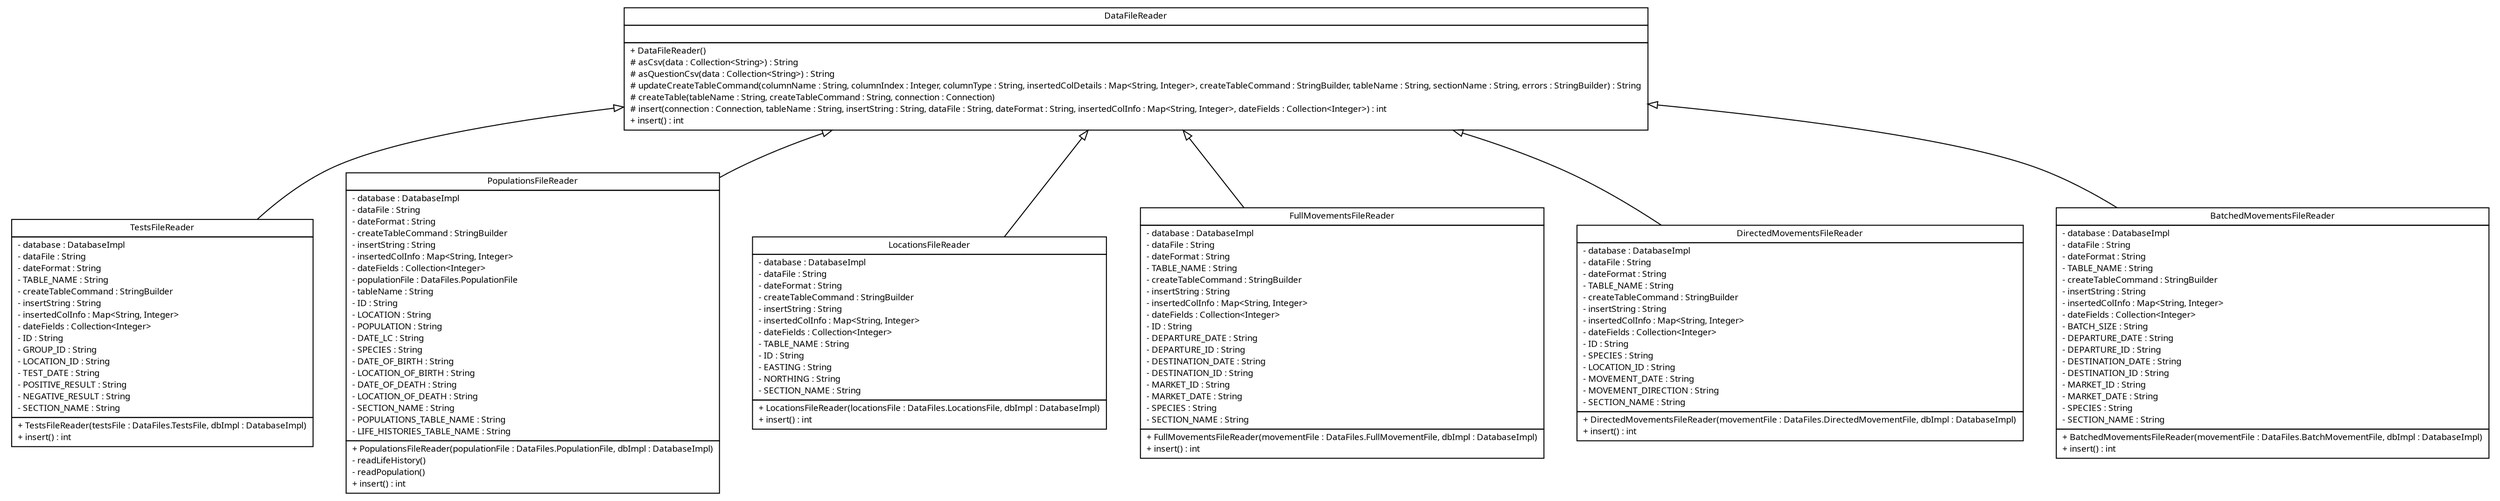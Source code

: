 #!/usr/local/bin/dot
#
# Class diagram 
# Generated by UMLGraph version R5_6 (http://www.umlgraph.org/)
#

digraph G {
	edge [fontname="Trebuchet MS",fontsize=10,labelfontname="Trebuchet MS",labelfontsize=10];
	node [fontname="Trebuchet MS",fontsize=10,shape=plaintext];
	nodesep=0.25;
	ranksep=0.5;
	// broadwick.data.readers.TestsFileReader
	c685 [label=<<table title="broadwick.data.readers.TestsFileReader" border="0" cellborder="1" cellspacing="0" cellpadding="2" port="p" href="./TestsFileReader.html">
		<tr><td><table border="0" cellspacing="0" cellpadding="1">
<tr><td align="center" balign="center"><font face="Trebuchet MS"> TestsFileReader </font></td></tr>
		</table></td></tr>
		<tr><td><table border="0" cellspacing="0" cellpadding="1">
<tr><td align="left" balign="left"> - database : DatabaseImpl </td></tr>
<tr><td align="left" balign="left"> - dataFile : String </td></tr>
<tr><td align="left" balign="left"> - dateFormat : String </td></tr>
<tr><td align="left" balign="left"> - TABLE_NAME : String </td></tr>
<tr><td align="left" balign="left"> - createTableCommand : StringBuilder </td></tr>
<tr><td align="left" balign="left"> - insertString : String </td></tr>
<tr><td align="left" balign="left"> - insertedColInfo : Map&lt;String, Integer&gt; </td></tr>
<tr><td align="left" balign="left"> - dateFields : Collection&lt;Integer&gt; </td></tr>
<tr><td align="left" balign="left"> - ID : String </td></tr>
<tr><td align="left" balign="left"> - GROUP_ID : String </td></tr>
<tr><td align="left" balign="left"> - LOCATION_ID : String </td></tr>
<tr><td align="left" balign="left"> - TEST_DATE : String </td></tr>
<tr><td align="left" balign="left"> - POSITIVE_RESULT : String </td></tr>
<tr><td align="left" balign="left"> - NEGATIVE_RESULT : String </td></tr>
<tr><td align="left" balign="left"> - SECTION_NAME : String </td></tr>
		</table></td></tr>
		<tr><td><table border="0" cellspacing="0" cellpadding="1">
<tr><td align="left" balign="left"> + TestsFileReader(testsFile : DataFiles.TestsFile, dbImpl : DatabaseImpl) </td></tr>
<tr><td align="left" balign="left"> + insert() : int </td></tr>
		</table></td></tr>
		</table>>, URL="./TestsFileReader.html", fontname="Trebuchet MS", fontcolor="black", fontsize=9.0];
	// broadwick.data.readers.PopulationsFileReader
	c686 [label=<<table title="broadwick.data.readers.PopulationsFileReader" border="0" cellborder="1" cellspacing="0" cellpadding="2" port="p" href="./PopulationsFileReader.html">
		<tr><td><table border="0" cellspacing="0" cellpadding="1">
<tr><td align="center" balign="center"><font face="Trebuchet MS"> PopulationsFileReader </font></td></tr>
		</table></td></tr>
		<tr><td><table border="0" cellspacing="0" cellpadding="1">
<tr><td align="left" balign="left"> - database : DatabaseImpl </td></tr>
<tr><td align="left" balign="left"> - dataFile : String </td></tr>
<tr><td align="left" balign="left"> - dateFormat : String </td></tr>
<tr><td align="left" balign="left"> - createTableCommand : StringBuilder </td></tr>
<tr><td align="left" balign="left"> - insertString : String </td></tr>
<tr><td align="left" balign="left"> - insertedColInfo : Map&lt;String, Integer&gt; </td></tr>
<tr><td align="left" balign="left"> - dateFields : Collection&lt;Integer&gt; </td></tr>
<tr><td align="left" balign="left"> - populationFile : DataFiles.PopulationFile </td></tr>
<tr><td align="left" balign="left"> - tableName : String </td></tr>
<tr><td align="left" balign="left"> - ID : String </td></tr>
<tr><td align="left" balign="left"> - LOCATION : String </td></tr>
<tr><td align="left" balign="left"> - POPULATION : String </td></tr>
<tr><td align="left" balign="left"> - DATE_LC : String </td></tr>
<tr><td align="left" balign="left"> - SPECIES : String </td></tr>
<tr><td align="left" balign="left"> - DATE_OF_BIRTH : String </td></tr>
<tr><td align="left" balign="left"> - LOCATION_OF_BIRTH : String </td></tr>
<tr><td align="left" balign="left"> - DATE_OF_DEATH : String </td></tr>
<tr><td align="left" balign="left"> - LOCATION_OF_DEATH : String </td></tr>
<tr><td align="left" balign="left"> - SECTION_NAME : String </td></tr>
<tr><td align="left" balign="left"> - POPULATIONS_TABLE_NAME : String </td></tr>
<tr><td align="left" balign="left"> - LIFE_HISTORIES_TABLE_NAME : String </td></tr>
		</table></td></tr>
		<tr><td><table border="0" cellspacing="0" cellpadding="1">
<tr><td align="left" balign="left"> + PopulationsFileReader(populationFile : DataFiles.PopulationFile, dbImpl : DatabaseImpl) </td></tr>
<tr><td align="left" balign="left"> - readLifeHistory() </td></tr>
<tr><td align="left" balign="left"> - readPopulation() </td></tr>
<tr><td align="left" balign="left"> + insert() : int </td></tr>
		</table></td></tr>
		</table>>, URL="./PopulationsFileReader.html", fontname="Trebuchet MS", fontcolor="black", fontsize=9.0];
	// broadwick.data.readers.LocationsFileReader
	c687 [label=<<table title="broadwick.data.readers.LocationsFileReader" border="0" cellborder="1" cellspacing="0" cellpadding="2" port="p" href="./LocationsFileReader.html">
		<tr><td><table border="0" cellspacing="0" cellpadding="1">
<tr><td align="center" balign="center"><font face="Trebuchet MS"> LocationsFileReader </font></td></tr>
		</table></td></tr>
		<tr><td><table border="0" cellspacing="0" cellpadding="1">
<tr><td align="left" balign="left"> - database : DatabaseImpl </td></tr>
<tr><td align="left" balign="left"> - dataFile : String </td></tr>
<tr><td align="left" balign="left"> - dateFormat : String </td></tr>
<tr><td align="left" balign="left"> - createTableCommand : StringBuilder </td></tr>
<tr><td align="left" balign="left"> - insertString : String </td></tr>
<tr><td align="left" balign="left"> - insertedColInfo : Map&lt;String, Integer&gt; </td></tr>
<tr><td align="left" balign="left"> - dateFields : Collection&lt;Integer&gt; </td></tr>
<tr><td align="left" balign="left"> - TABLE_NAME : String </td></tr>
<tr><td align="left" balign="left"> - ID : String </td></tr>
<tr><td align="left" balign="left"> - EASTING : String </td></tr>
<tr><td align="left" balign="left"> - NORTHING : String </td></tr>
<tr><td align="left" balign="left"> - SECTION_NAME : String </td></tr>
		</table></td></tr>
		<tr><td><table border="0" cellspacing="0" cellpadding="1">
<tr><td align="left" balign="left"> + LocationsFileReader(locationsFile : DataFiles.LocationsFile, dbImpl : DatabaseImpl) </td></tr>
<tr><td align="left" balign="left"> + insert() : int </td></tr>
		</table></td></tr>
		</table>>, URL="./LocationsFileReader.html", fontname="Trebuchet MS", fontcolor="black", fontsize=9.0];
	// broadwick.data.readers.FullMovementsFileReader
	c688 [label=<<table title="broadwick.data.readers.FullMovementsFileReader" border="0" cellborder="1" cellspacing="0" cellpadding="2" port="p" href="./FullMovementsFileReader.html">
		<tr><td><table border="0" cellspacing="0" cellpadding="1">
<tr><td align="center" balign="center"><font face="Trebuchet MS"> FullMovementsFileReader </font></td></tr>
		</table></td></tr>
		<tr><td><table border="0" cellspacing="0" cellpadding="1">
<tr><td align="left" balign="left"> - database : DatabaseImpl </td></tr>
<tr><td align="left" balign="left"> - dataFile : String </td></tr>
<tr><td align="left" balign="left"> - dateFormat : String </td></tr>
<tr><td align="left" balign="left"> - TABLE_NAME : String </td></tr>
<tr><td align="left" balign="left"> - createTableCommand : StringBuilder </td></tr>
<tr><td align="left" balign="left"> - insertString : String </td></tr>
<tr><td align="left" balign="left"> - insertedColInfo : Map&lt;String, Integer&gt; </td></tr>
<tr><td align="left" balign="left"> - dateFields : Collection&lt;Integer&gt; </td></tr>
<tr><td align="left" balign="left"> - ID : String </td></tr>
<tr><td align="left" balign="left"> - DEPARTURE_DATE : String </td></tr>
<tr><td align="left" balign="left"> - DEPARTURE_ID : String </td></tr>
<tr><td align="left" balign="left"> - DESTINATION_DATE : String </td></tr>
<tr><td align="left" balign="left"> - DESTINATION_ID : String </td></tr>
<tr><td align="left" balign="left"> - MARKET_ID : String </td></tr>
<tr><td align="left" balign="left"> - MARKET_DATE : String </td></tr>
<tr><td align="left" balign="left"> - SPECIES : String </td></tr>
<tr><td align="left" balign="left"> - SECTION_NAME : String </td></tr>
		</table></td></tr>
		<tr><td><table border="0" cellspacing="0" cellpadding="1">
<tr><td align="left" balign="left"> + FullMovementsFileReader(movementFile : DataFiles.FullMovementFile, dbImpl : DatabaseImpl) </td></tr>
<tr><td align="left" balign="left"> + insert() : int </td></tr>
		</table></td></tr>
		</table>>, URL="./FullMovementsFileReader.html", fontname="Trebuchet MS", fontcolor="black", fontsize=9.0];
	// broadwick.data.readers.DirectedMovementsFileReader
	c689 [label=<<table title="broadwick.data.readers.DirectedMovementsFileReader" border="0" cellborder="1" cellspacing="0" cellpadding="2" port="p" href="./DirectedMovementsFileReader.html">
		<tr><td><table border="0" cellspacing="0" cellpadding="1">
<tr><td align="center" balign="center"><font face="Trebuchet MS"> DirectedMovementsFileReader </font></td></tr>
		</table></td></tr>
		<tr><td><table border="0" cellspacing="0" cellpadding="1">
<tr><td align="left" balign="left"> - database : DatabaseImpl </td></tr>
<tr><td align="left" balign="left"> - dataFile : String </td></tr>
<tr><td align="left" balign="left"> - dateFormat : String </td></tr>
<tr><td align="left" balign="left"> - TABLE_NAME : String </td></tr>
<tr><td align="left" balign="left"> - createTableCommand : StringBuilder </td></tr>
<tr><td align="left" balign="left"> - insertString : String </td></tr>
<tr><td align="left" balign="left"> - insertedColInfo : Map&lt;String, Integer&gt; </td></tr>
<tr><td align="left" balign="left"> - dateFields : Collection&lt;Integer&gt; </td></tr>
<tr><td align="left" balign="left"> - ID : String </td></tr>
<tr><td align="left" balign="left"> - SPECIES : String </td></tr>
<tr><td align="left" balign="left"> - LOCATION_ID : String </td></tr>
<tr><td align="left" balign="left"> - MOVEMENT_DATE : String </td></tr>
<tr><td align="left" balign="left"> - MOVEMENT_DIRECTION : String </td></tr>
<tr><td align="left" balign="left"> - SECTION_NAME : String </td></tr>
		</table></td></tr>
		<tr><td><table border="0" cellspacing="0" cellpadding="1">
<tr><td align="left" balign="left"> + DirectedMovementsFileReader(movementFile : DataFiles.DirectedMovementFile, dbImpl : DatabaseImpl) </td></tr>
<tr><td align="left" balign="left"> + insert() : int </td></tr>
		</table></td></tr>
		</table>>, URL="./DirectedMovementsFileReader.html", fontname="Trebuchet MS", fontcolor="black", fontsize=9.0];
	// broadwick.data.readers.DataFileReader
	c690 [label=<<table title="broadwick.data.readers.DataFileReader" border="0" cellborder="1" cellspacing="0" cellpadding="2" port="p" href="./DataFileReader.html">
		<tr><td><table border="0" cellspacing="0" cellpadding="1">
<tr><td align="center" balign="center"><font face="Trebuchet MS"> DataFileReader </font></td></tr>
		</table></td></tr>
		<tr><td><table border="0" cellspacing="0" cellpadding="1">
<tr><td align="left" balign="left">  </td></tr>
		</table></td></tr>
		<tr><td><table border="0" cellspacing="0" cellpadding="1">
<tr><td align="left" balign="left"> + DataFileReader() </td></tr>
<tr><td align="left" balign="left"> # asCsv(data : Collection&lt;String&gt;) : String </td></tr>
<tr><td align="left" balign="left"> # asQuestionCsv(data : Collection&lt;String&gt;) : String </td></tr>
<tr><td align="left" balign="left"> # updateCreateTableCommand(columnName : String, columnIndex : Integer, columnType : String, insertedColDetails : Map&lt;String, Integer&gt;, createTableCommand : StringBuilder, tableName : String, sectionName : String, errors : StringBuilder) : String </td></tr>
<tr><td align="left" balign="left"> # createTable(tableName : String, createTableCommand : String, connection : Connection) </td></tr>
<tr><td align="left" balign="left"> # insert(connection : Connection, tableName : String, insertString : String, dataFile : String, dateFormat : String, insertedColInfo : Map&lt;String, Integer&gt;, dateFields : Collection&lt;Integer&gt;) : int </td></tr>
<tr><td align="left" balign="left"><font face="Trebuchet MS" point-size="9.0"> + insert() : int </font></td></tr>
		</table></td></tr>
		</table>>, URL="./DataFileReader.html", fontname="Trebuchet MS", fontcolor="black", fontsize=9.0];
	// broadwick.data.readers.BatchedMovementsFileReader
	c691 [label=<<table title="broadwick.data.readers.BatchedMovementsFileReader" border="0" cellborder="1" cellspacing="0" cellpadding="2" port="p" href="./BatchedMovementsFileReader.html">
		<tr><td><table border="0" cellspacing="0" cellpadding="1">
<tr><td align="center" balign="center"><font face="Trebuchet MS"> BatchedMovementsFileReader </font></td></tr>
		</table></td></tr>
		<tr><td><table border="0" cellspacing="0" cellpadding="1">
<tr><td align="left" balign="left"> - database : DatabaseImpl </td></tr>
<tr><td align="left" balign="left"> - dataFile : String </td></tr>
<tr><td align="left" balign="left"> - dateFormat : String </td></tr>
<tr><td align="left" balign="left"> - TABLE_NAME : String </td></tr>
<tr><td align="left" balign="left"> - createTableCommand : StringBuilder </td></tr>
<tr><td align="left" balign="left"> - insertString : String </td></tr>
<tr><td align="left" balign="left"> - insertedColInfo : Map&lt;String, Integer&gt; </td></tr>
<tr><td align="left" balign="left"> - dateFields : Collection&lt;Integer&gt; </td></tr>
<tr><td align="left" balign="left"> - BATCH_SIZE : String </td></tr>
<tr><td align="left" balign="left"> - DEPARTURE_DATE : String </td></tr>
<tr><td align="left" balign="left"> - DEPARTURE_ID : String </td></tr>
<tr><td align="left" balign="left"> - DESTINATION_DATE : String </td></tr>
<tr><td align="left" balign="left"> - DESTINATION_ID : String </td></tr>
<tr><td align="left" balign="left"> - MARKET_ID : String </td></tr>
<tr><td align="left" balign="left"> - MARKET_DATE : String </td></tr>
<tr><td align="left" balign="left"> - SPECIES : String </td></tr>
<tr><td align="left" balign="left"> - SECTION_NAME : String </td></tr>
		</table></td></tr>
		<tr><td><table border="0" cellspacing="0" cellpadding="1">
<tr><td align="left" balign="left"> + BatchedMovementsFileReader(movementFile : DataFiles.BatchMovementFile, dbImpl : DatabaseImpl) </td></tr>
<tr><td align="left" balign="left"> + insert() : int </td></tr>
		</table></td></tr>
		</table>>, URL="./BatchedMovementsFileReader.html", fontname="Trebuchet MS", fontcolor="black", fontsize=9.0];
	//broadwick.data.readers.TestsFileReader extends broadwick.data.readers.DataFileReader
	c690:p -> c685:p [dir=back,arrowtail=empty];
	//broadwick.data.readers.PopulationsFileReader extends broadwick.data.readers.DataFileReader
	c690:p -> c686:p [dir=back,arrowtail=empty];
	//broadwick.data.readers.LocationsFileReader extends broadwick.data.readers.DataFileReader
	c690:p -> c687:p [dir=back,arrowtail=empty];
	//broadwick.data.readers.FullMovementsFileReader extends broadwick.data.readers.DataFileReader
	c690:p -> c688:p [dir=back,arrowtail=empty];
	//broadwick.data.readers.DirectedMovementsFileReader extends broadwick.data.readers.DataFileReader
	c690:p -> c689:p [dir=back,arrowtail=empty];
	//broadwick.data.readers.BatchedMovementsFileReader extends broadwick.data.readers.DataFileReader
	c690:p -> c691:p [dir=back,arrowtail=empty];
}

